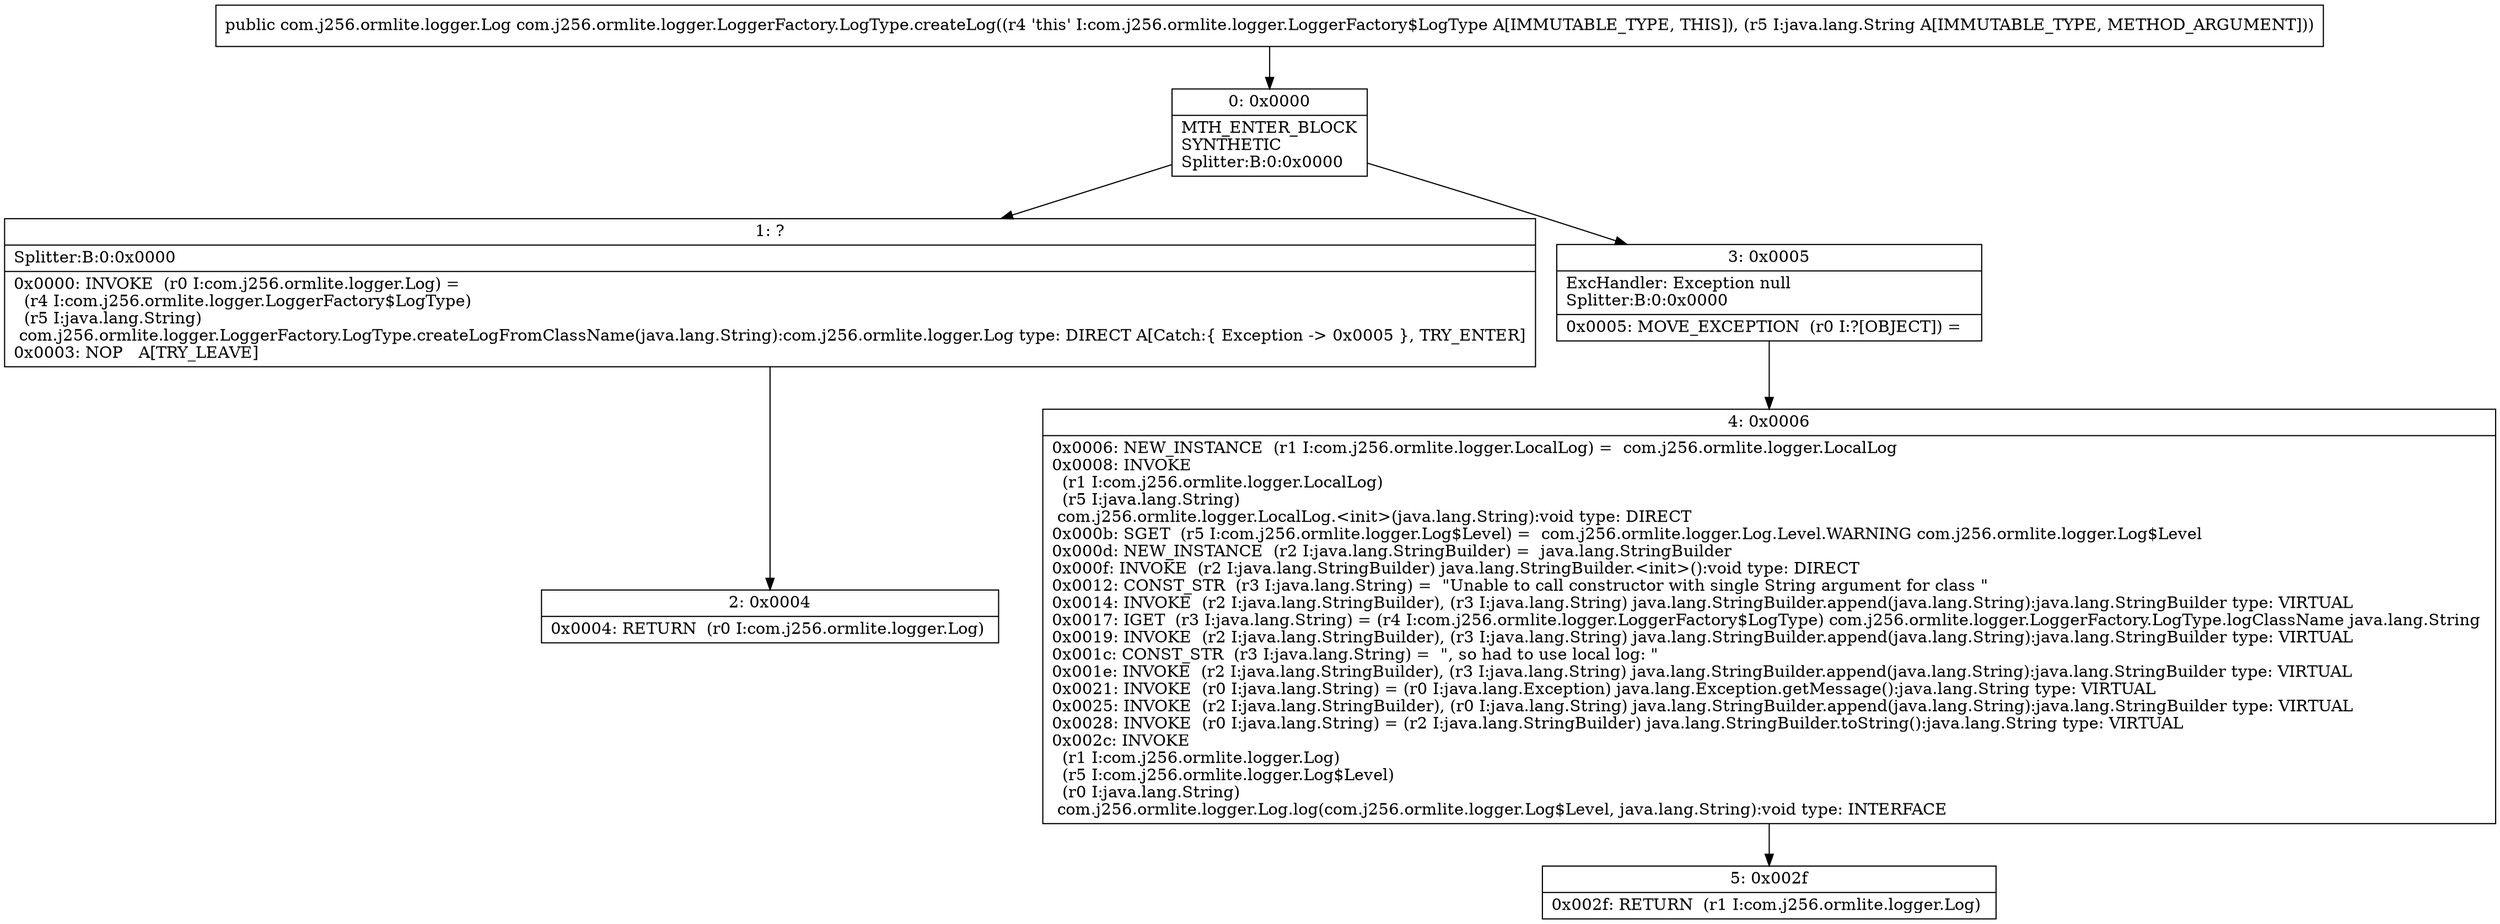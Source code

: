 digraph "CFG forcom.j256.ormlite.logger.LoggerFactory.LogType.createLog(Ljava\/lang\/String;)Lcom\/j256\/ormlite\/logger\/Log;" {
Node_0 [shape=record,label="{0\:\ 0x0000|MTH_ENTER_BLOCK\lSYNTHETIC\lSplitter:B:0:0x0000\l}"];
Node_1 [shape=record,label="{1\:\ ?|Splitter:B:0:0x0000\l|0x0000: INVOKE  (r0 I:com.j256.ormlite.logger.Log) = \l  (r4 I:com.j256.ormlite.logger.LoggerFactory$LogType)\l  (r5 I:java.lang.String)\l com.j256.ormlite.logger.LoggerFactory.LogType.createLogFromClassName(java.lang.String):com.j256.ormlite.logger.Log type: DIRECT A[Catch:\{ Exception \-\> 0x0005 \}, TRY_ENTER]\l0x0003: NOP   A[TRY_LEAVE]\l}"];
Node_2 [shape=record,label="{2\:\ 0x0004|0x0004: RETURN  (r0 I:com.j256.ormlite.logger.Log) \l}"];
Node_3 [shape=record,label="{3\:\ 0x0005|ExcHandler: Exception null\lSplitter:B:0:0x0000\l|0x0005: MOVE_EXCEPTION  (r0 I:?[OBJECT]) =  \l}"];
Node_4 [shape=record,label="{4\:\ 0x0006|0x0006: NEW_INSTANCE  (r1 I:com.j256.ormlite.logger.LocalLog) =  com.j256.ormlite.logger.LocalLog \l0x0008: INVOKE  \l  (r1 I:com.j256.ormlite.logger.LocalLog)\l  (r5 I:java.lang.String)\l com.j256.ormlite.logger.LocalLog.\<init\>(java.lang.String):void type: DIRECT \l0x000b: SGET  (r5 I:com.j256.ormlite.logger.Log$Level) =  com.j256.ormlite.logger.Log.Level.WARNING com.j256.ormlite.logger.Log$Level \l0x000d: NEW_INSTANCE  (r2 I:java.lang.StringBuilder) =  java.lang.StringBuilder \l0x000f: INVOKE  (r2 I:java.lang.StringBuilder) java.lang.StringBuilder.\<init\>():void type: DIRECT \l0x0012: CONST_STR  (r3 I:java.lang.String) =  \"Unable to call constructor with single String argument for class \" \l0x0014: INVOKE  (r2 I:java.lang.StringBuilder), (r3 I:java.lang.String) java.lang.StringBuilder.append(java.lang.String):java.lang.StringBuilder type: VIRTUAL \l0x0017: IGET  (r3 I:java.lang.String) = (r4 I:com.j256.ormlite.logger.LoggerFactory$LogType) com.j256.ormlite.logger.LoggerFactory.LogType.logClassName java.lang.String \l0x0019: INVOKE  (r2 I:java.lang.StringBuilder), (r3 I:java.lang.String) java.lang.StringBuilder.append(java.lang.String):java.lang.StringBuilder type: VIRTUAL \l0x001c: CONST_STR  (r3 I:java.lang.String) =  \", so had to use local log: \" \l0x001e: INVOKE  (r2 I:java.lang.StringBuilder), (r3 I:java.lang.String) java.lang.StringBuilder.append(java.lang.String):java.lang.StringBuilder type: VIRTUAL \l0x0021: INVOKE  (r0 I:java.lang.String) = (r0 I:java.lang.Exception) java.lang.Exception.getMessage():java.lang.String type: VIRTUAL \l0x0025: INVOKE  (r2 I:java.lang.StringBuilder), (r0 I:java.lang.String) java.lang.StringBuilder.append(java.lang.String):java.lang.StringBuilder type: VIRTUAL \l0x0028: INVOKE  (r0 I:java.lang.String) = (r2 I:java.lang.StringBuilder) java.lang.StringBuilder.toString():java.lang.String type: VIRTUAL \l0x002c: INVOKE  \l  (r1 I:com.j256.ormlite.logger.Log)\l  (r5 I:com.j256.ormlite.logger.Log$Level)\l  (r0 I:java.lang.String)\l com.j256.ormlite.logger.Log.log(com.j256.ormlite.logger.Log$Level, java.lang.String):void type: INTERFACE \l}"];
Node_5 [shape=record,label="{5\:\ 0x002f|0x002f: RETURN  (r1 I:com.j256.ormlite.logger.Log) \l}"];
MethodNode[shape=record,label="{public com.j256.ormlite.logger.Log com.j256.ormlite.logger.LoggerFactory.LogType.createLog((r4 'this' I:com.j256.ormlite.logger.LoggerFactory$LogType A[IMMUTABLE_TYPE, THIS]), (r5 I:java.lang.String A[IMMUTABLE_TYPE, METHOD_ARGUMENT])) }"];
MethodNode -> Node_0;
Node_0 -> Node_1;
Node_0 -> Node_3;
Node_1 -> Node_2;
Node_3 -> Node_4;
Node_4 -> Node_5;
}

